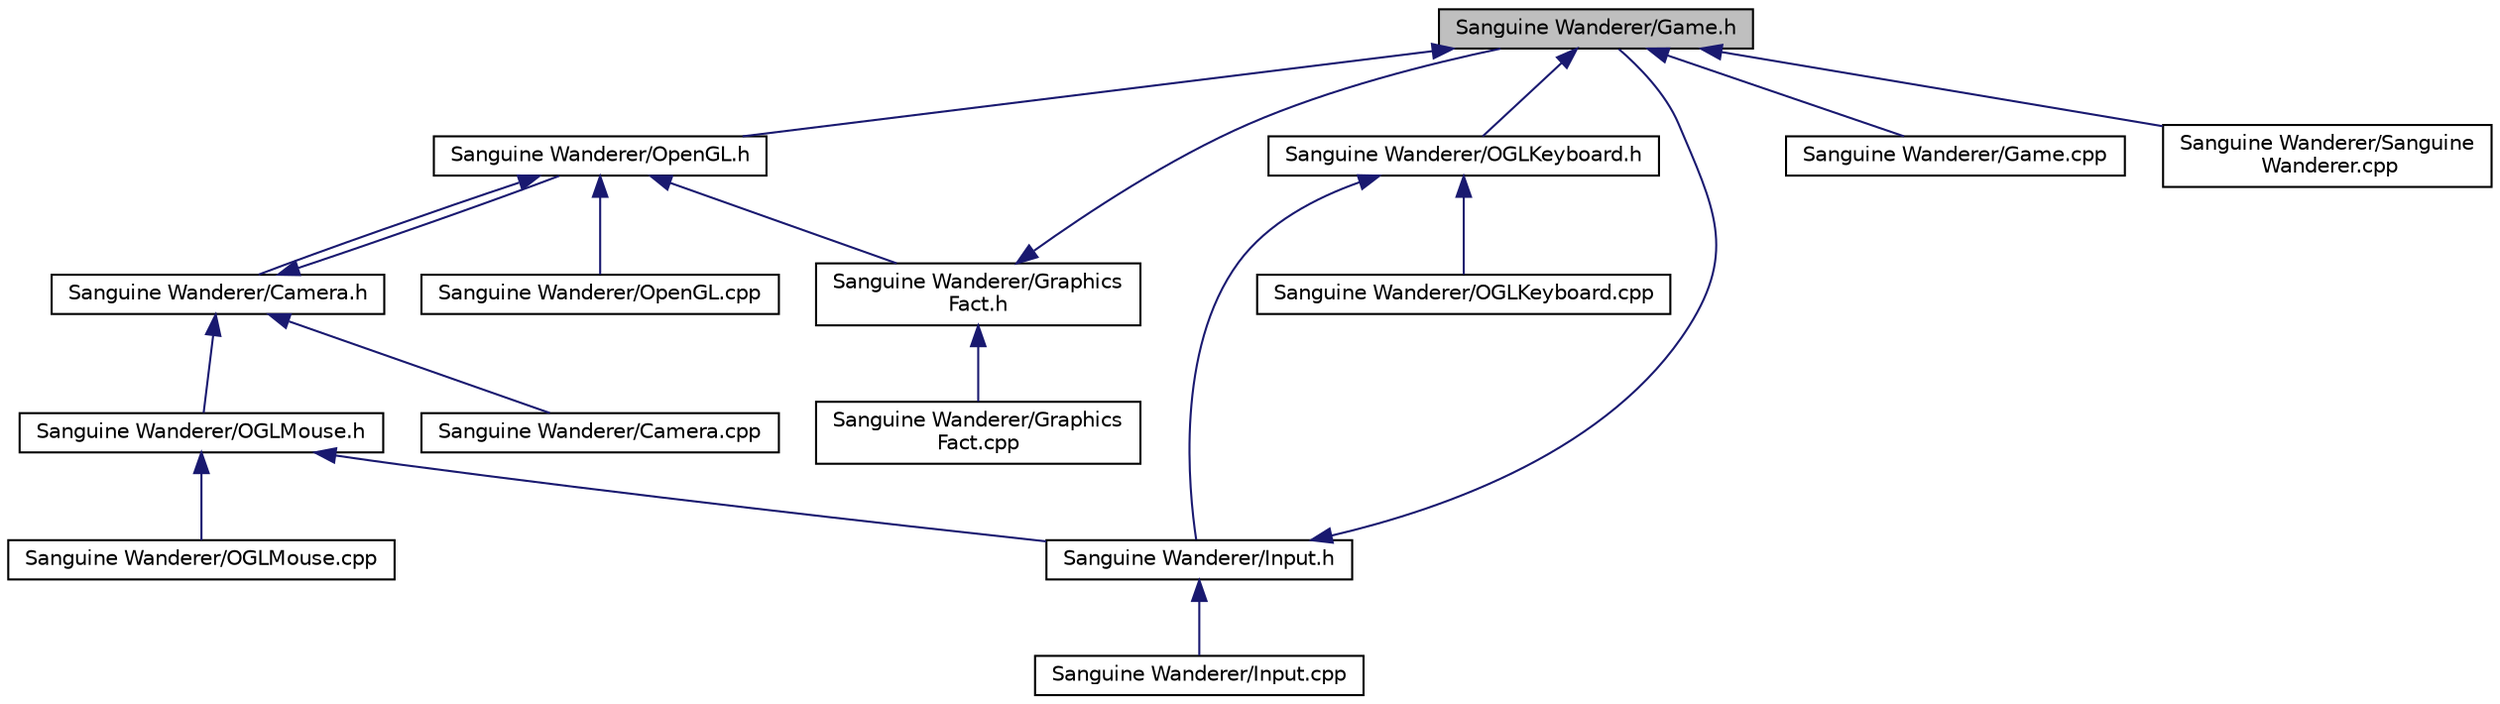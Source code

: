 digraph "Sanguine Wanderer/Game.h"
{
  edge [fontname="Helvetica",fontsize="10",labelfontname="Helvetica",labelfontsize="10"];
  node [fontname="Helvetica",fontsize="10",shape=record];
  Node1 [label="Sanguine Wanderer/Game.h",height=0.2,width=0.4,color="black", fillcolor="grey75", style="filled" fontcolor="black"];
  Node1 -> Node2 [dir="back",color="midnightblue",fontsize="10",style="solid",fontname="Helvetica"];
  Node2 [label="Sanguine Wanderer/OpenGL.h",height=0.2,width=0.4,color="black", fillcolor="white", style="filled",URL="$_open_g_l_8h.html",tooltip="Declares the open gl class. "];
  Node2 -> Node3 [dir="back",color="midnightblue",fontsize="10",style="solid",fontname="Helvetica"];
  Node3 [label="Sanguine Wanderer/Camera.h",height=0.2,width=0.4,color="black", fillcolor="white", style="filled",URL="$_camera_8h.html",tooltip="Declares the camera class. "];
  Node3 -> Node4 [dir="back",color="midnightblue",fontsize="10",style="solid",fontname="Helvetica"];
  Node4 [label="Sanguine Wanderer/Camera.cpp",height=0.2,width=0.4,color="black", fillcolor="white", style="filled",URL="$_camera_8cpp.html"];
  Node3 -> Node2 [dir="back",color="midnightblue",fontsize="10",style="solid",fontname="Helvetica"];
  Node3 -> Node5 [dir="back",color="midnightblue",fontsize="10",style="solid",fontname="Helvetica"];
  Node5 [label="Sanguine Wanderer/OGLMouse.h",height=0.2,width=0.4,color="black", fillcolor="white", style="filled",URL="$_o_g_l_mouse_8h.html"];
  Node5 -> Node6 [dir="back",color="midnightblue",fontsize="10",style="solid",fontname="Helvetica"];
  Node6 [label="Sanguine Wanderer/Input.h",height=0.2,width=0.4,color="black", fillcolor="white", style="filled",URL="$_input_8h.html"];
  Node6 -> Node1 [dir="back",color="midnightblue",fontsize="10",style="solid",fontname="Helvetica"];
  Node6 -> Node7 [dir="back",color="midnightblue",fontsize="10",style="solid",fontname="Helvetica"];
  Node7 [label="Sanguine Wanderer/Input.cpp",height=0.2,width=0.4,color="black", fillcolor="white", style="filled",URL="$_input_8cpp.html"];
  Node5 -> Node8 [dir="back",color="midnightblue",fontsize="10",style="solid",fontname="Helvetica"];
  Node8 [label="Sanguine Wanderer/OGLMouse.cpp",height=0.2,width=0.4,color="black", fillcolor="white", style="filled",URL="$_o_g_l_mouse_8cpp.html"];
  Node2 -> Node9 [dir="back",color="midnightblue",fontsize="10",style="solid",fontname="Helvetica"];
  Node9 [label="Sanguine Wanderer/Graphics\lFact.h",height=0.2,width=0.4,color="black", fillcolor="white", style="filled",URL="$_graphics_fact_8h.html"];
  Node9 -> Node1 [dir="back",color="midnightblue",fontsize="10",style="solid",fontname="Helvetica"];
  Node9 -> Node10 [dir="back",color="midnightblue",fontsize="10",style="solid",fontname="Helvetica"];
  Node10 [label="Sanguine Wanderer/Graphics\lFact.cpp",height=0.2,width=0.4,color="black", fillcolor="white", style="filled",URL="$_graphics_fact_8cpp.html"];
  Node2 -> Node11 [dir="back",color="midnightblue",fontsize="10",style="solid",fontname="Helvetica"];
  Node11 [label="Sanguine Wanderer/OpenGL.cpp",height=0.2,width=0.4,color="black", fillcolor="white", style="filled",URL="$_open_g_l_8cpp.html"];
  Node1 -> Node12 [dir="back",color="midnightblue",fontsize="10",style="solid",fontname="Helvetica"];
  Node12 [label="Sanguine Wanderer/OGLKeyboard.h",height=0.2,width=0.4,color="black", fillcolor="white", style="filled",URL="$_o_g_l_keyboard_8h.html"];
  Node12 -> Node6 [dir="back",color="midnightblue",fontsize="10",style="solid",fontname="Helvetica"];
  Node12 -> Node13 [dir="back",color="midnightblue",fontsize="10",style="solid",fontname="Helvetica"];
  Node13 [label="Sanguine Wanderer/OGLKeyboard.cpp",height=0.2,width=0.4,color="black", fillcolor="white", style="filled",URL="$_o_g_l_keyboard_8cpp.html"];
  Node1 -> Node14 [dir="back",color="midnightblue",fontsize="10",style="solid",fontname="Helvetica"];
  Node14 [label="Sanguine Wanderer/Game.cpp",height=0.2,width=0.4,color="black", fillcolor="white", style="filled",URL="$_game_8cpp.html"];
  Node1 -> Node15 [dir="back",color="midnightblue",fontsize="10",style="solid",fontname="Helvetica"];
  Node15 [label="Sanguine Wanderer/Sanguine\l Wanderer.cpp",height=0.2,width=0.4,color="black", fillcolor="white", style="filled",URL="$_sanguine_01_wanderer_8cpp.html"];
}
